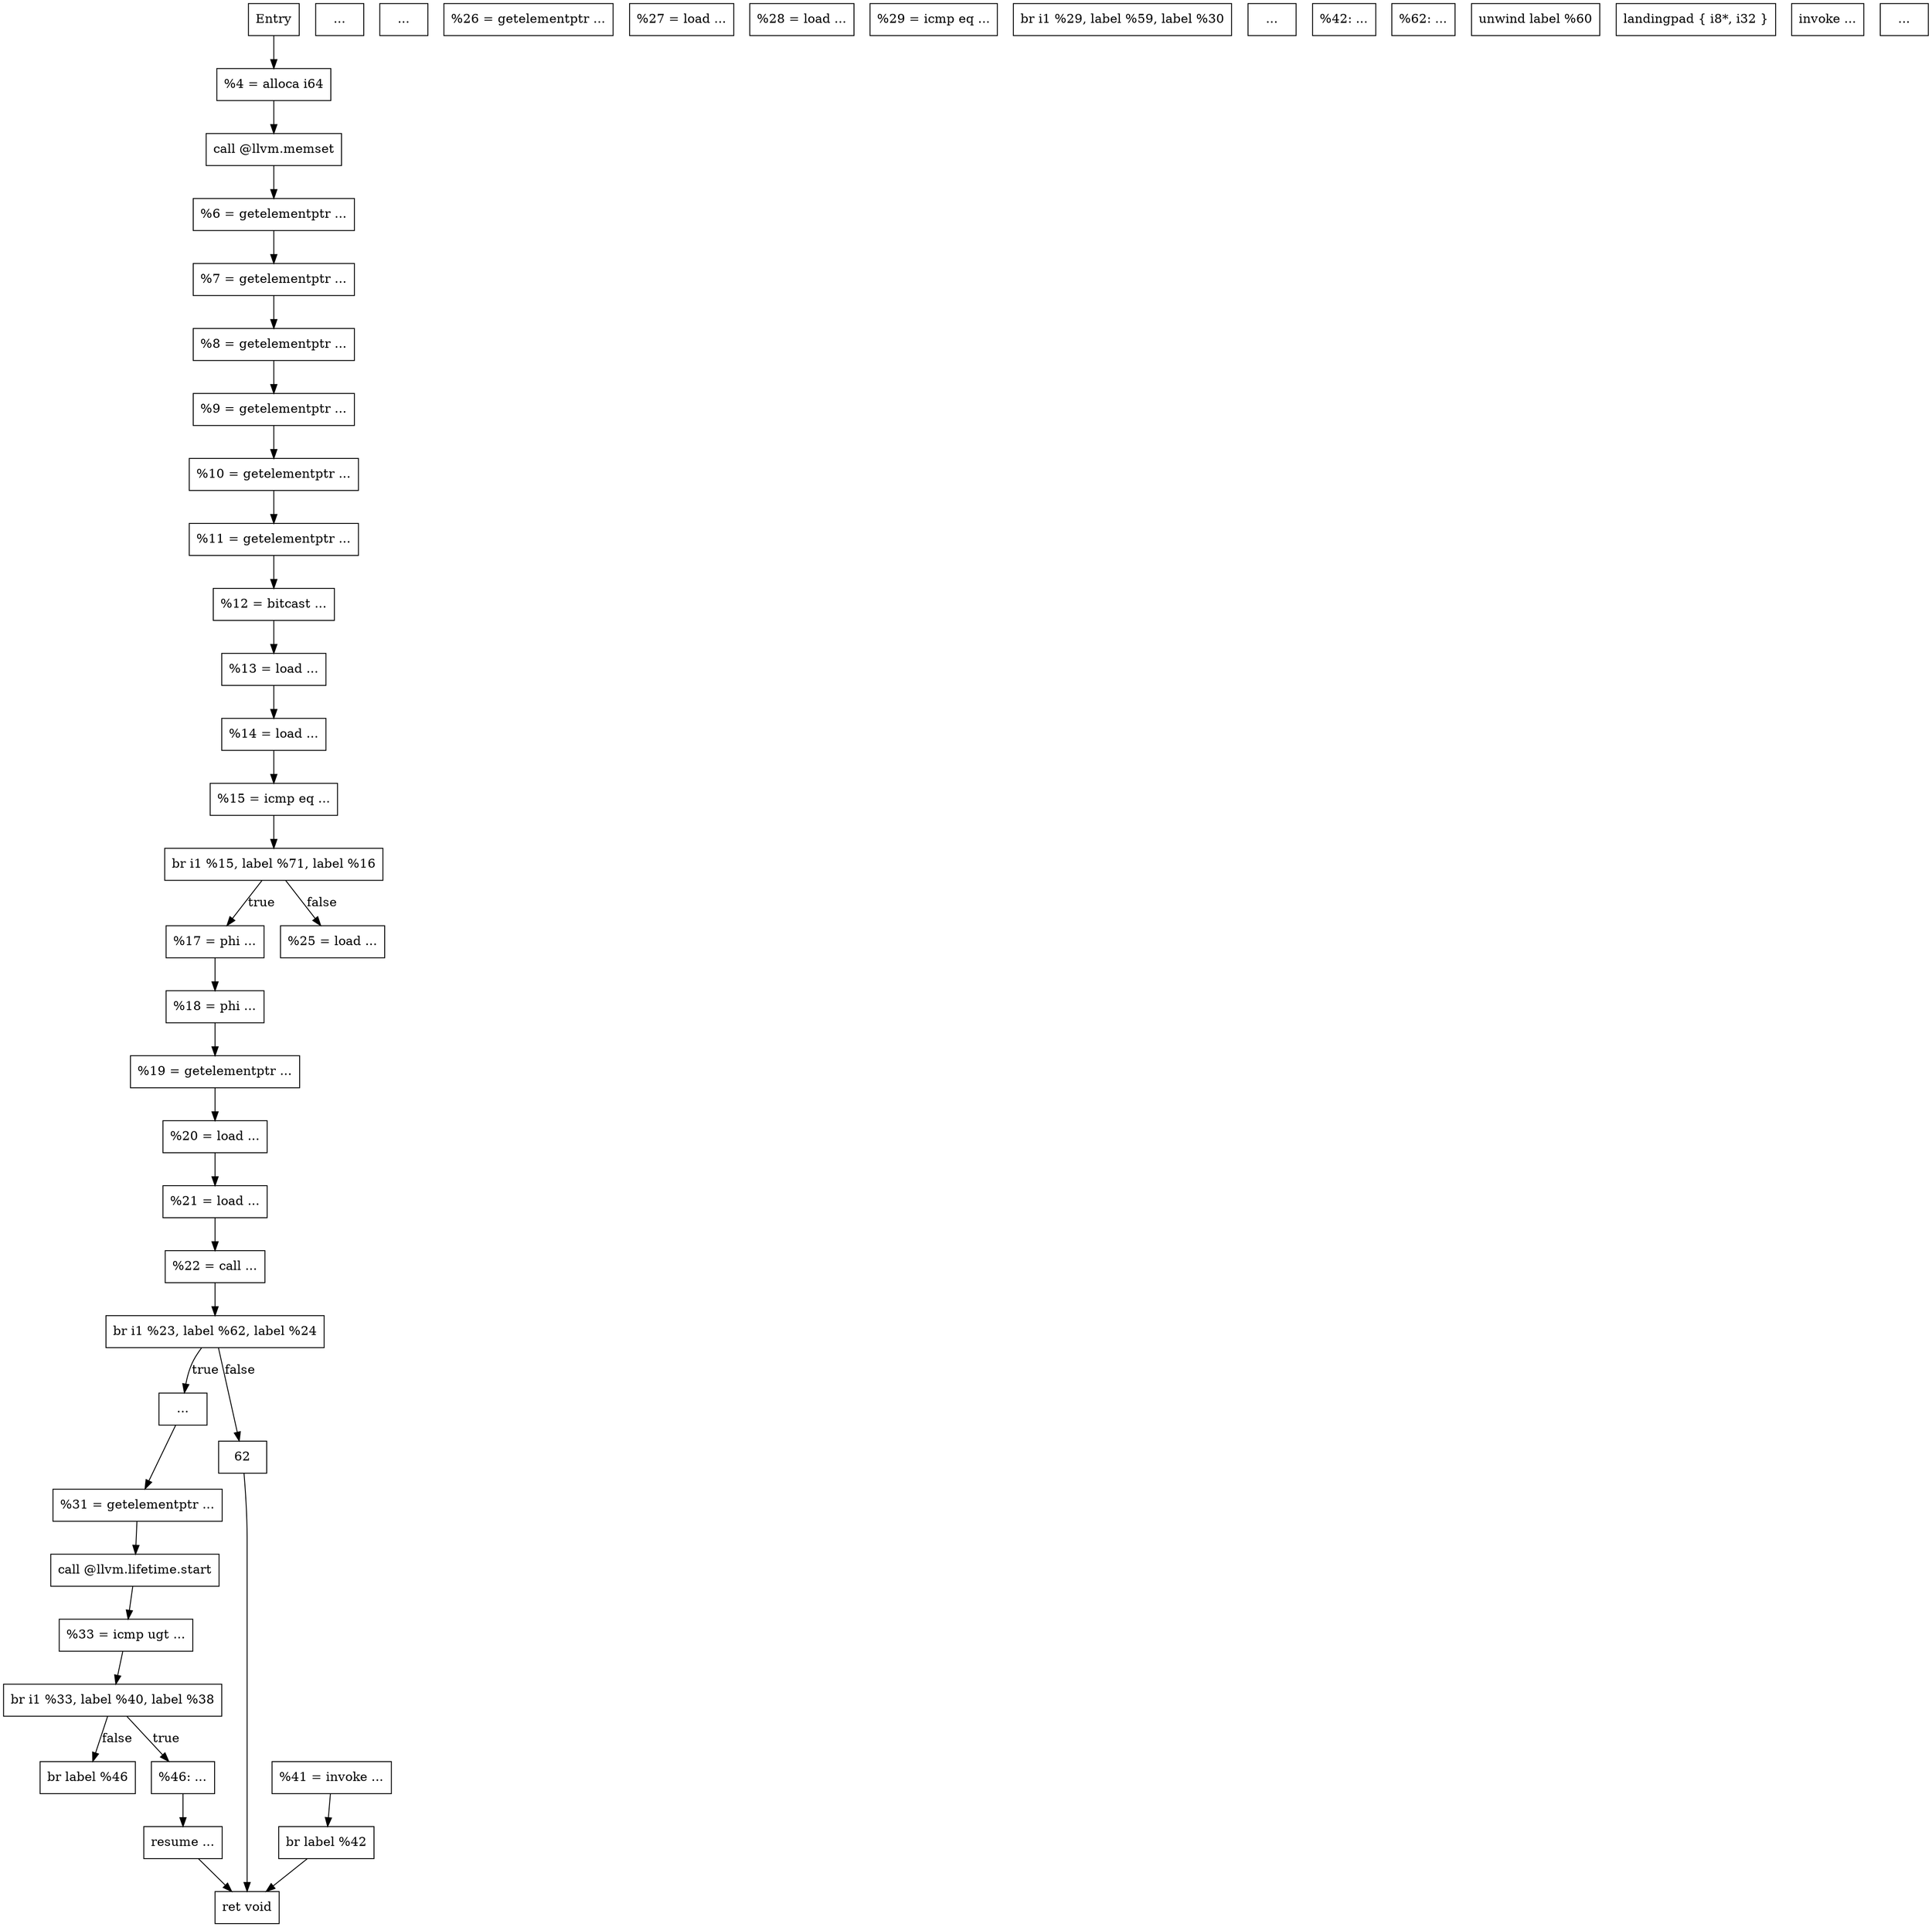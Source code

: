 digraph CFG {
    node [shape=rectangle];

    // Basic Blocks
    1 [label="Entry"];
    2 [label="%4 = alloca i64"];
    3 [label="call @llvm.memset"];
    4 [label="%6 = getelementptr ..."];
    5 [label="%7 = getelementptr ..."];
    6 [label="%8 = getelementptr ..."];
    7 [label="%9 = getelementptr ..."];
    8 [label="%10 = getelementptr ..."];
    9 [label="%11 = getelementptr ..."];
    10 [label="%12 = bitcast ..."];
    11 [label="%13 = load ..."];
    12 [label="%14 = load ..."];
    13 [label="%15 = icmp eq ..."];
    14 [label="br i1 %15, label %71, label %16"];
    15 [label="..."];  // Placeholder for additional blocks
    16 [label="%17 = phi ..."];
    17 [label="%18 = phi ..."];
    18 [label="%19 = getelementptr ..."];
    19 [label="%20 = load ..."];
    20 [label="%21 = load ..."];
    21 [label="%22 = call ..."];
    22 [label="br i1 %23, label %62, label %24"];
    23 [label="..."];  // Placeholder for additional blocks
    24 [label="%25 = load ..."];
    25 [label="%26 = getelementptr ..."];
    26 [label="%27 = load ..."];
    27 [label="%28 = load ..."];
    28 [label="%29 = icmp eq ..."];
    29 [label="br i1 %29, label %59, label %30"];
    30 [label="..."];  // Placeholder for additional blocks
    31 [label="%31 = getelementptr ..."];
    32 [label="call @llvm.lifetime.start"];
    33 [label="%33 = icmp ugt ..."];
    34 [label="br i1 %33, label %40, label %38"];
    35 [label="..."];  // Placeholder for additional blocks
    36 [label="%41 = invoke ..."];
    37 [label="br label %42"];
    38 [label="br label %46"];
    39 [label="%42: ..."];
    40 [label="%46: ..."];
    41 [label="%62: ..."];
    42 [label="ret void"];
    43 [label="unwind label %60"];
    44 [label="landingpad { i8*, i32 }"];
    45 [label="invoke ..."];
    46 [label="resume ..."];
    47 [label="..."];  // Placeholder for additional blocks
    // Add nodes for all other blocks as necessary

    // Edges between nodes based on control flow
    1 -> 2;
    2 -> 3;
    3 -> 4;
    4 -> 5;
    5 -> 6;
    6 -> 7;
    7 -> 8;
    8 -> 9;
    9 -> 10;
    10 -> 11;
    11 -> 12;
    12 -> 13;
    13 -> 14;
    14 -> 16 [label="true"];
    14 -> 24 [label="false"];
    16 -> 17;
    17 -> 18;
    18 -> 19;
    19 -> 20;
    20 -> 21;
    21 -> 22;
    22 -> 30 [label="true"];
    22 -> 62 [label="false"];
    30 -> 31;
    31 -> 32;
    32 -> 33;
    33 -> 34;
    34 -> 40 [label="true"];
    34 -> 38 [label="false"];
    36 -> 37;
    37 -> 42;
    40 -> 46;
    46 -> 42;
    62 -> 42;
    // Add edges for all other blocks as necessary
}